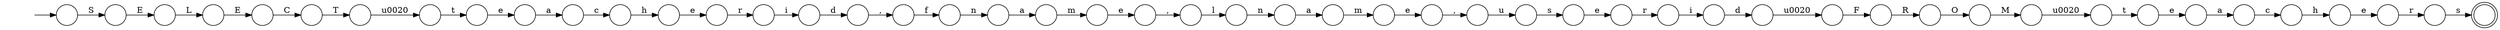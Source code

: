 digraph Automaton {
  rankdir = LR;
  0 [shape=circle,label=""];
  0 -> 38 [label="m"]
  1 [shape=circle,label=""];
  1 -> 21 [label="c"]
  2 [shape=circle,label=""];
  2 -> 22 [label="i"]
  3 [shape=circle,label=""];
  3 -> 44 [label="m"]
  4 [shape=circle,label=""];
  4 -> 8 [label="r"]
  5 [shape=circle,label=""];
  5 -> 3 [label="a"]
  6 [shape=circle,label=""];
  6 -> 10 [label="R"]
  7 [shape=circle,label=""];
  7 -> 2 [label="r"]
  8 [shape=circle,label=""];
  8 -> 47 [label="s"]
  9 [shape=circle,label=""];
  9 -> 13 [label="E"]
  10 [shape=circle,label=""];
  10 -> 26 [label="O"]
  11 [shape=circle,label=""];
  11 -> 33 [label="t"]
  12 [shape=circle,label=""];
  12 -> 46 [label=","]
  13 [shape=circle,label=""];
  13 -> 34 [label="C"]
  14 [shape=circle,label=""];
  14 -> 9 [label="L"]
  15 [shape=circle,label=""];
  15 -> 27 [label=","]
  16 [shape=circle,label=""];
  16 -> 1 [label="a"]
  17 [shape=circle,label=""];
  17 -> 39 [label="i"]
  18 [shape=circle,label=""];
  18 -> 7 [label="e"]
  19 [shape=circle,label=""];
  19 -> 29 [label="n"]
  20 [shape=circle,label=""];
  20 -> 25 [label="e"]
  21 [shape=circle,label=""];
  21 -> 35 [label="h"]
  22 [shape=circle,label=""];
  22 -> 31 [label="d"]
  23 [shape=circle,label=""];
  23 -> 43 [label="t"]
  24 [shape=circle,label=""];
  24 -> 20 [label="h"]
  25 [shape=circle,label=""];
  25 -> 17 [label="r"]
  26 [shape=circle,label=""];
  26 -> 42 [label="M"]
  27 [shape=circle,label=""];
  27 -> 37 [label="l"]
  28 [shape=circle,label=""];
  28 -> 32 [label="a"]
  29 [shape=circle,label=""];
  29 -> 0 [label="a"]
  30 [shape=circle,label=""];
  30 -> 23 [label="\u0020"]
  31 [shape=circle,label=""];
  31 -> 48 [label="\u0020"]
  32 [shape=circle,label=""];
  32 -> 24 [label="c"]
  33 [shape=circle,label=""];
  33 -> 16 [label="e"]
  34 [shape=circle,label=""];
  34 -> 30 [label="T"]
  35 [shape=circle,label=""];
  35 -> 4 [label="e"]
  36 [shape=circle,label=""];
  36 -> 18 [label="s"]
  37 [shape=circle,label=""];
  37 -> 5 [label="n"]
  38 [shape=circle,label=""];
  38 -> 15 [label="e"]
  39 [shape=circle,label=""];
  39 -> 12 [label="d"]
  40 [shape=circle,label=""];
  40 -> 14 [label="E"]
  41 [shape=circle,label=""];
  41 -> 49 [label=","]
  42 [shape=circle,label=""];
  42 -> 11 [label="\u0020"]
  43 [shape=circle,label=""];
  43 -> 28 [label="e"]
  44 [shape=circle,label=""];
  44 -> 41 [label="e"]
  45 [shape=circle,label=""];
  initial [shape=plaintext,label=""];
  initial -> 45
  45 -> 40 [label="S"]
  46 [shape=circle,label=""];
  46 -> 19 [label="f"]
  47 [shape=doublecircle,label=""];
  48 [shape=circle,label=""];
  48 -> 6 [label="F"]
  49 [shape=circle,label=""];
  49 -> 36 [label="u"]
}
